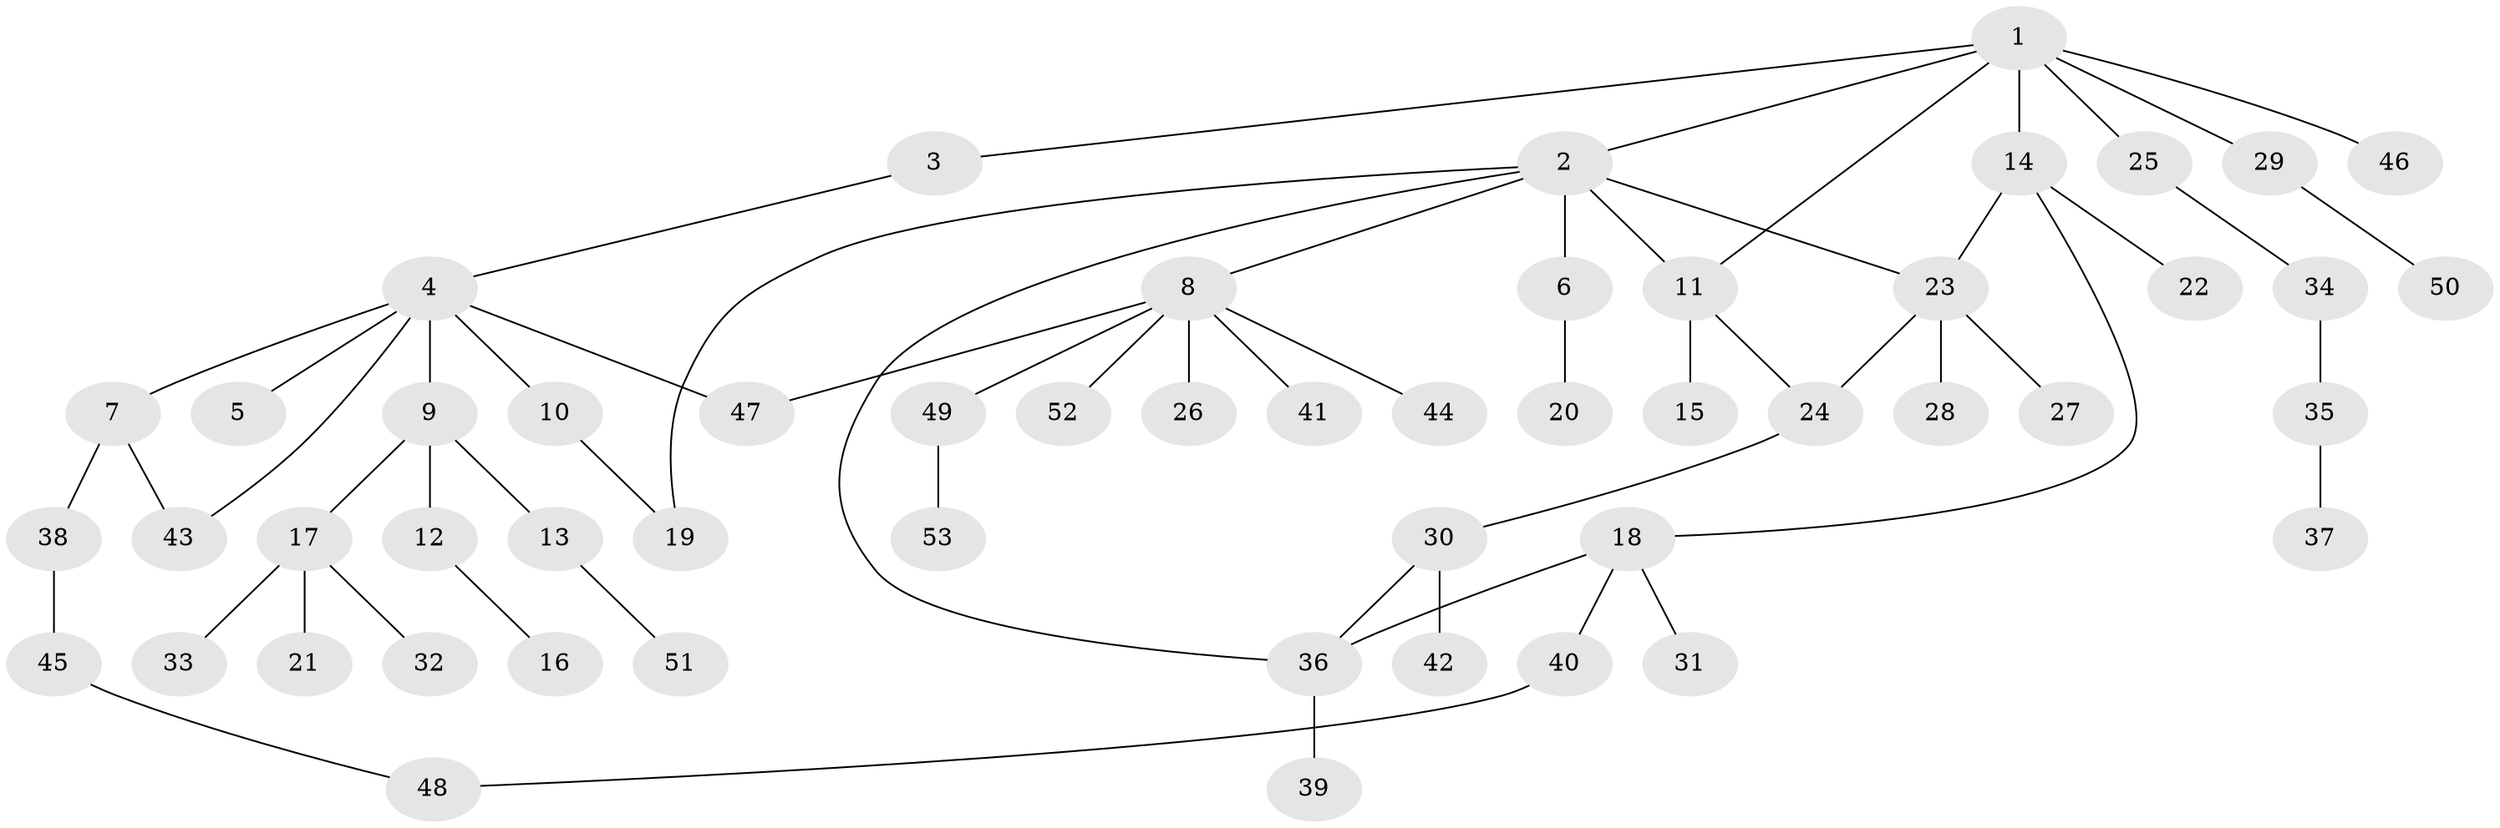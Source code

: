 // original degree distribution, {8: 0.045454545454545456, 2: 0.25, 4: 0.056818181818181816, 3: 0.1590909090909091, 1: 0.45454545454545453, 5: 0.022727272727272728, 6: 0.011363636363636364}
// Generated by graph-tools (version 1.1) at 2025/49/03/04/25 22:49:13]
// undirected, 53 vertices, 61 edges
graph export_dot {
  node [color=gray90,style=filled];
  1;
  2;
  3;
  4;
  5;
  6;
  7;
  8;
  9;
  10;
  11;
  12;
  13;
  14;
  15;
  16;
  17;
  18;
  19;
  20;
  21;
  22;
  23;
  24;
  25;
  26;
  27;
  28;
  29;
  30;
  31;
  32;
  33;
  34;
  35;
  36;
  37;
  38;
  39;
  40;
  41;
  42;
  43;
  44;
  45;
  46;
  47;
  48;
  49;
  50;
  51;
  52;
  53;
  1 -- 2 [weight=1.0];
  1 -- 3 [weight=1.0];
  1 -- 11 [weight=1.0];
  1 -- 14 [weight=1.0];
  1 -- 25 [weight=1.0];
  1 -- 29 [weight=1.0];
  1 -- 46 [weight=1.0];
  2 -- 6 [weight=2.0];
  2 -- 8 [weight=1.0];
  2 -- 11 [weight=1.0];
  2 -- 19 [weight=1.0];
  2 -- 23 [weight=1.0];
  2 -- 36 [weight=1.0];
  3 -- 4 [weight=1.0];
  4 -- 5 [weight=1.0];
  4 -- 7 [weight=1.0];
  4 -- 9 [weight=1.0];
  4 -- 10 [weight=1.0];
  4 -- 43 [weight=1.0];
  4 -- 47 [weight=1.0];
  6 -- 20 [weight=1.0];
  7 -- 38 [weight=1.0];
  7 -- 43 [weight=1.0];
  8 -- 26 [weight=1.0];
  8 -- 41 [weight=1.0];
  8 -- 44 [weight=1.0];
  8 -- 47 [weight=1.0];
  8 -- 49 [weight=1.0];
  8 -- 52 [weight=1.0];
  9 -- 12 [weight=1.0];
  9 -- 13 [weight=1.0];
  9 -- 17 [weight=1.0];
  10 -- 19 [weight=1.0];
  11 -- 15 [weight=2.0];
  11 -- 24 [weight=1.0];
  12 -- 16 [weight=1.0];
  13 -- 51 [weight=1.0];
  14 -- 18 [weight=1.0];
  14 -- 22 [weight=1.0];
  14 -- 23 [weight=1.0];
  17 -- 21 [weight=1.0];
  17 -- 32 [weight=1.0];
  17 -- 33 [weight=1.0];
  18 -- 31 [weight=1.0];
  18 -- 36 [weight=1.0];
  18 -- 40 [weight=1.0];
  23 -- 24 [weight=1.0];
  23 -- 27 [weight=1.0];
  23 -- 28 [weight=1.0];
  24 -- 30 [weight=1.0];
  25 -- 34 [weight=1.0];
  29 -- 50 [weight=1.0];
  30 -- 36 [weight=1.0];
  30 -- 42 [weight=1.0];
  34 -- 35 [weight=1.0];
  35 -- 37 [weight=1.0];
  36 -- 39 [weight=3.0];
  38 -- 45 [weight=1.0];
  40 -- 48 [weight=1.0];
  45 -- 48 [weight=1.0];
  49 -- 53 [weight=1.0];
}
